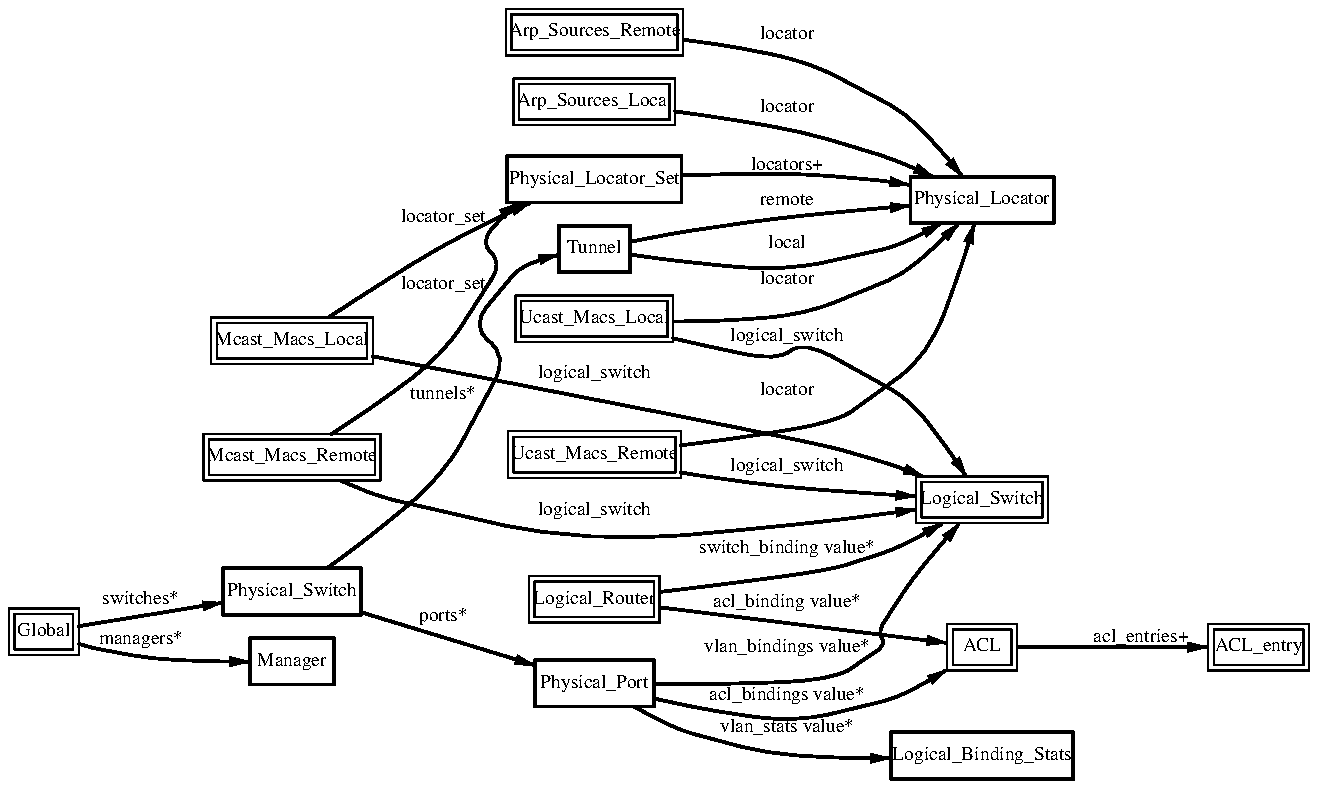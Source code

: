 .ps -3
.PS
linethick = 1;
linethick = 0.5;
box at 1.415029257,1.608835743 wid 0.885201588 height 0.232605 "Mcast_Macs_Remote"
box at 1.415029257,1.608835743 wid 0.829646032444444 height 0.177049444444444
linethick = 1;
box at 2.926961757,2.997999324 wid 0.87226875 height 0.232605 "Physical_Locator_Set"
linethick = 0.5;
box at 4.86516618,1.39563 wid 0.659063007 height 0.232605 "Logical_Switch"
box at 4.86516618,1.39563 wid 0.603507451444445 height 0.177049444444444
linethick = 0.5;
box at 2.926961757,0.898134426 wid 0.652596588 height 0.232605 "Logical_Router"
box at 2.926961757,0.898134426 wid 0.597041032444445 height 0.177049444444444
linethick = 0.5;
box at 4.86516618,0.659063007 wid 0.3489075 height 0.232605 "ACL"
box at 4.86516618,0.659063007 wid 0.293351944444444 height 0.177049444444444
linethick = 0.5;
box at 2.926961757,2.300184324 wid 0.788251824 height 0.232605 "Ucast_Macs_Local"
box at 2.926961757,2.300184324 wid 0.732696268444444 height 0.177049444444444
linethick = 1;
box at 4.86516618,2.894629662 wid 0.717214257 height 0.232605 "Physical_Locator"
linethick = 1;
box at 2.926961757,2.649091824 wid 0.3553692669 height 0.232605 "Tunnel"
linethick = 0.5;
box at 0.17445375,0.736566993 wid 0.3489075 height 0.232605 "Global"
box at 0.17445375,0.736566993 wid 0.293351944444444 height 0.177049444444444
linethick = 1;
box at 1.415029257,0.936886419 wid 0.691348581 height 0.232605 "Physical_Switch"
linethick = 1;
box at 1.415029257,0.587978919 wid 0.4199822838 height 0.232605 "Manager"
linethick = 0.5;
box at 6.24823551,0.659063007 wid 0.503961993 height 0.232605 "ACL_entry"
box at 6.24823551,0.659063007 wid 0.448406437444444 height 0.177049444444444
linethick = 1;
box at 2.926961757,0.478142838 wid 0.594445338 height 0.232605 "Physical_Port"
linethick = 0.5;
box at 1.415029257,2.190348243 wid 0.807651081 height 0.232605 "Mcast_Macs_Local"
box at 1.415029257,2.190348243 wid 0.752095525444444 height 0.177049444444444
linethick = 0.5;
box at 2.926961757,1.621768581 wid 0.865802331 height 0.232605 "Ucast_Macs_Remote"
box at 2.926961757,1.621768581 wid 0.810246775444444 height 0.177049444444444
linethick = 0.5;
box at 2.926961757,3.734612838 wid 0.885201588 height 0.232605 "Arp_Sources_Remote"
box at 2.926961757,3.734612838 wid 0.829646032444444 height 0.177049444444444
linethick = 0.5;
box at 2.926961757,3.385705338 wid 0.807651081 height 0.232605 "Arp_Sources_Local"
box at 2.926961757,3.385705338 wid 0.752095525444444 height 0.177049444444444
linethick = 1;
box at 4.86516618,0.1163025 wid 0.911020743 height 0.232605 "Logical_Binding_Stats"
linethick = 1;
spline -> from 1.613487843,1.725370848 to 1.613487843,1.725370848 to 1.827670527,1.865119932 to 2.169646398,2.118938508 to 2.364801993,2.422953243 to 2.464961706,2.578984677 to 2.356428213,2.686355145 to 2.481104493,2.823545574 to 2.50096896,2.845410444 to 2.523950334,2.864577096 to 2.548792548,2.881371177
"locator_set" at 2.170995507,2.471428125
linethick = 1;
spline -> from 1.65940407,1.492300638 to 1.65940407,1.492300638 to 1.755749061,1.450385217 to 1.869539427,1.407353292 to 1.9771425,1.382697162 to 2.884208958,1.174841334 to 3.994432623,1.275838425 to 4.533750576,1.346643387
"logical_switch" at 2.926961757,1.340688699
linethick = 1;
spline -> from 3.365096535,3.017770749 to 3.365096535,3.017770749 to 3.632173596,3.025074546 to 3.98173239,3.025818882 to 4.290259662,2.997999324 to 4.360227246,2.991718989 to 4.434428241,2.981112201 to 4.505326245,2.969063262
"locators+" at 3.889667331,3.065873463
linethick = 1;
spline -> from 3.254934807,0.935025579 to 3.254934807,0.935025579 to 3.593607687,0.976103622 to 4.1031522,1.044536013 to 4.290259662,1.10487375 to 4.422193218,1.147393944 to 4.560825798,1.217733696 to 4.66838235,1.278536643
"switch_binding value*" at 3.889667331,1.153348632
linethick = 1;
spline -> from 3.253539177,0.858358971 to 3.253539177,0.858358971 to 3.666273489,0.80713935 to 4.369112757,0.719865954 to 4.69024722,0.679997457
"acl_binding value*" at 3.889667331,0.881945118
linethick = 1;
spline -> from 5.04241119,0.659063007 to 5.04241119,0.659063007 to 5.28199434,0.659063007 to 5.71929174,0.659063007 to 5.99423085,0.659063007
"acl_entries+" at 5.66021007,0.707491368
linethick = 1;
spline -> from 3.321366795,2.202536745 to 3.321366795,2.202536745 to 3.377517642,2.189231739 to 3.434691951,2.176205859 to 3.489075,2.164529088 to 3.843146331,2.088513774 to 3.973498173,2.191464747 to 4.290259662,2.015894493 to 4.510024866,1.894102515 to 4.69117764,1.655961516 to 4.78654569,1.512816399
"logical_switch" at 3.889667331,2.212957449
linethick = 1;
spline -> from 3.321506358,2.286879318 to 3.321506358,2.286879318 to 3.600678879,2.290414914 to 3.980848491,2.322700488 to 4.290259662,2.448818919 to 4.471505478,2.522694267 to 4.642981884,2.672073198 to 4.74932889,2.777536305
"locator" at 3.889667331,2.497293801
linethick = 1;
spline -> from 3.105509355,2.684819952 to 3.105509355,2.684819952 to 3.214973268,2.706638301 to 3.359932704,2.733806565 to 3.489075,2.752508007 to 3.833376921,2.802285477 to 4.2287589,2.841409638 to 4.505977539,2.865879684
"remote" at 3.889667331,2.891419713
linethick = 1;
spline -> from 3.105183708,2.621644434 to 3.105183708,2.621644434 to 3.365236098,2.58563718 to 3.872780208,2.53725534 to 4.290259662,2.629739088 to 4.421030193,2.658721671 to 4.557429765,2.720966769 to 4.66373025,2.777908473
"local" at 3.889667331,2.678167449
linethick = 1;
spline -> from 0.3490377588,0.764014383 to 0.3490377588,0.764014383 to 0.533549349,0.79411347 to 0.834679782,0.843239646 to 1.068819975,0.881433387
"switches*" at 0.659063007,0.894877956
linethick = 1;
spline -> from 0.3505496913,0.675112752 to 0.3505496913,0.675112752 to 0.3878874459,0.663715107 to 0.4275326421,0.65315484 to 0.46521,0.646130169 to 0.716842089,0.599097438 to 1.012064355,0.587792835 to 1.204382169,0.586118079
"managers*" at 0.659063007,0.694605051
linethick = 1;
spline -> from 1.589808654,1.05323544 to 1.589808654,1.05323544 to 1.805805657,1.212197697 to 2.175275439,1.518398919 to 2.364801993,1.873772838 to 2.492827785,2.113774677 to 2.307534642,2.265200532 to 2.481104493,2.474638074 to 2.547629523,2.55493332 to 2.656256058,2.598476976 to 2.748879369,2.622016602
"tunnels*" at 2.170995507,1.922201199
linethick = 1;
spline -> from 1.761610707,0.832772421 to 1.761610707,0.832772421 to 2.023337853,0.752663259 to 2.381177385,0.643199346 to 2.629692567,0.567137511
"ports*" at 2.170995507,0.810907551
linethick = 1;
spline -> from 3.224417031,0.473862906 to 3.224417031,0.473862906 to 3.570393708,0.474235074 to 4.122272331,0.493541289 to 4.290259662,0.607378176 to 4.383859914,0.670739778 to 4.344968358,0.73875348 to 4.406562162,0.833516757 to 4.512350916,0.996293736 to 4.65582168,1.168049268 to 4.75258536,1.278210996
"vlan_bindings value*" at 3.889667331,0.655806537
linethick = 1;
spline -> from 3.226045266,0.4020019173 to 3.226045266,0.4020019173 to 3.503682594,0.3420177399 to 3.930698853,0.281684655 to 4.290259662,0.3682928007 to 4.433637384,0.4028206869 to 4.581481122,0.479957157 to 4.69071243,0.546110019
"acl_bindings value*" at 3.889667331,0.4167490743
linethick = 1;
spline -> from 3.126722931,0.3606028794 to 3.126722931,0.3606028794 to 3.230371719,0.3036565233 to 3.362491359,0.2404484406 to 3.489075,0.2067579324 to 3.788484156,0.1270721115 to 4.137019488,0.1049932449 to 4.407585624,0.1025601966
"vlan_stats value*" at 3.889667331,0.2552188581
linethick = 1;
spline -> from 1.596554199,2.306929869 to 1.596554199,2.306929869 to 1.802781792,2.441375559 to 2.158248753,2.66425767 to 2.481104493,2.823545574 to 2.521624284,2.843549604 to 2.564981856,2.862995382 to 2.608106823,2.881185093
"locator_set" at 2.170995507,2.807402787
linethick = 1;
spline -> from 1.820041083,2.113262946 to 1.820041083,2.113262946 to 2.551537287,1.971187812 to 4.05523557,1.676477277 to 4.290259662,1.608835743 to 4.383487746,1.582039647 to 4.483135728,1.546962813 to 4.57254909,1.513002483
"logical_switch" at 2.926961757,2.025617382
linethick = 1;
spline -> from 3.360351393,1.532448261 to 3.360351393,1.532448261 to 3.403708965,1.524865338 to 3.4472061,1.517840667 to 3.489075,1.5119325 to 3.844774566,1.461829383 to 4.255648038,1.430427708 to 4.53393666,1.413075375
"logical_switch" at 3.889667331,1.560407382
linethick = 1;
spline -> from 3.360165309,1.668103497 to 3.360165309,1.668103497 to 3.700559466,1.712065842 to 4.143765033,1.787243778 to 4.290259662,1.893125574 to 4.599763875,2.116845063 to 4.7637504,2.56423752 to 4.82748417,2.777024574
"locator" at 3.889667331,1.941600456
linethick = 1;
spline -> from 3.372632937,3.696372576 to 3.372632937,3.696372576 to 3.648874635,3.658178835 to 4.005644184,3.582070479 to 4.290259662,3.43092375 to 4.486810887,3.326530626 to 4.66466067,3.135794526 to 4.76747208,3.012188229
"locator" at 3.889667331,3.718470051
linethick = 1;
spline -> from 3.3309036,3.338160876 to 3.3309036,3.338160876 to 3.60444708,3.299548446 to 3.974009904,3.235675113 to 4.290259662,3.1401675 to 4.402468314,3.106300212 to 4.522213368,3.056755347 to 4.622698728,3.011025204
"locator" at 3.889667331,3.356629713
.ps +3
.PE
